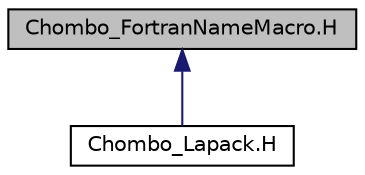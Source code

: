 digraph "Chombo_FortranNameMacro.H"
{
  edge [fontname="Helvetica",fontsize="10",labelfontname="Helvetica",labelfontsize="10"];
  node [fontname="Helvetica",fontsize="10",shape=record];
  Node1 [label="Chombo_FortranNameMacro.H",height=0.2,width=0.4,color="black", fillcolor="grey75", style="filled", fontcolor="black"];
  Node1 -> Node2 [dir="back",color="midnightblue",fontsize="10",style="solid",fontname="Helvetica"];
  Node2 [label="Chombo_Lapack.H",height=0.2,width=0.4,color="black", fillcolor="white", style="filled",URL="$Chombo__Lapack_8H.html"];
}
